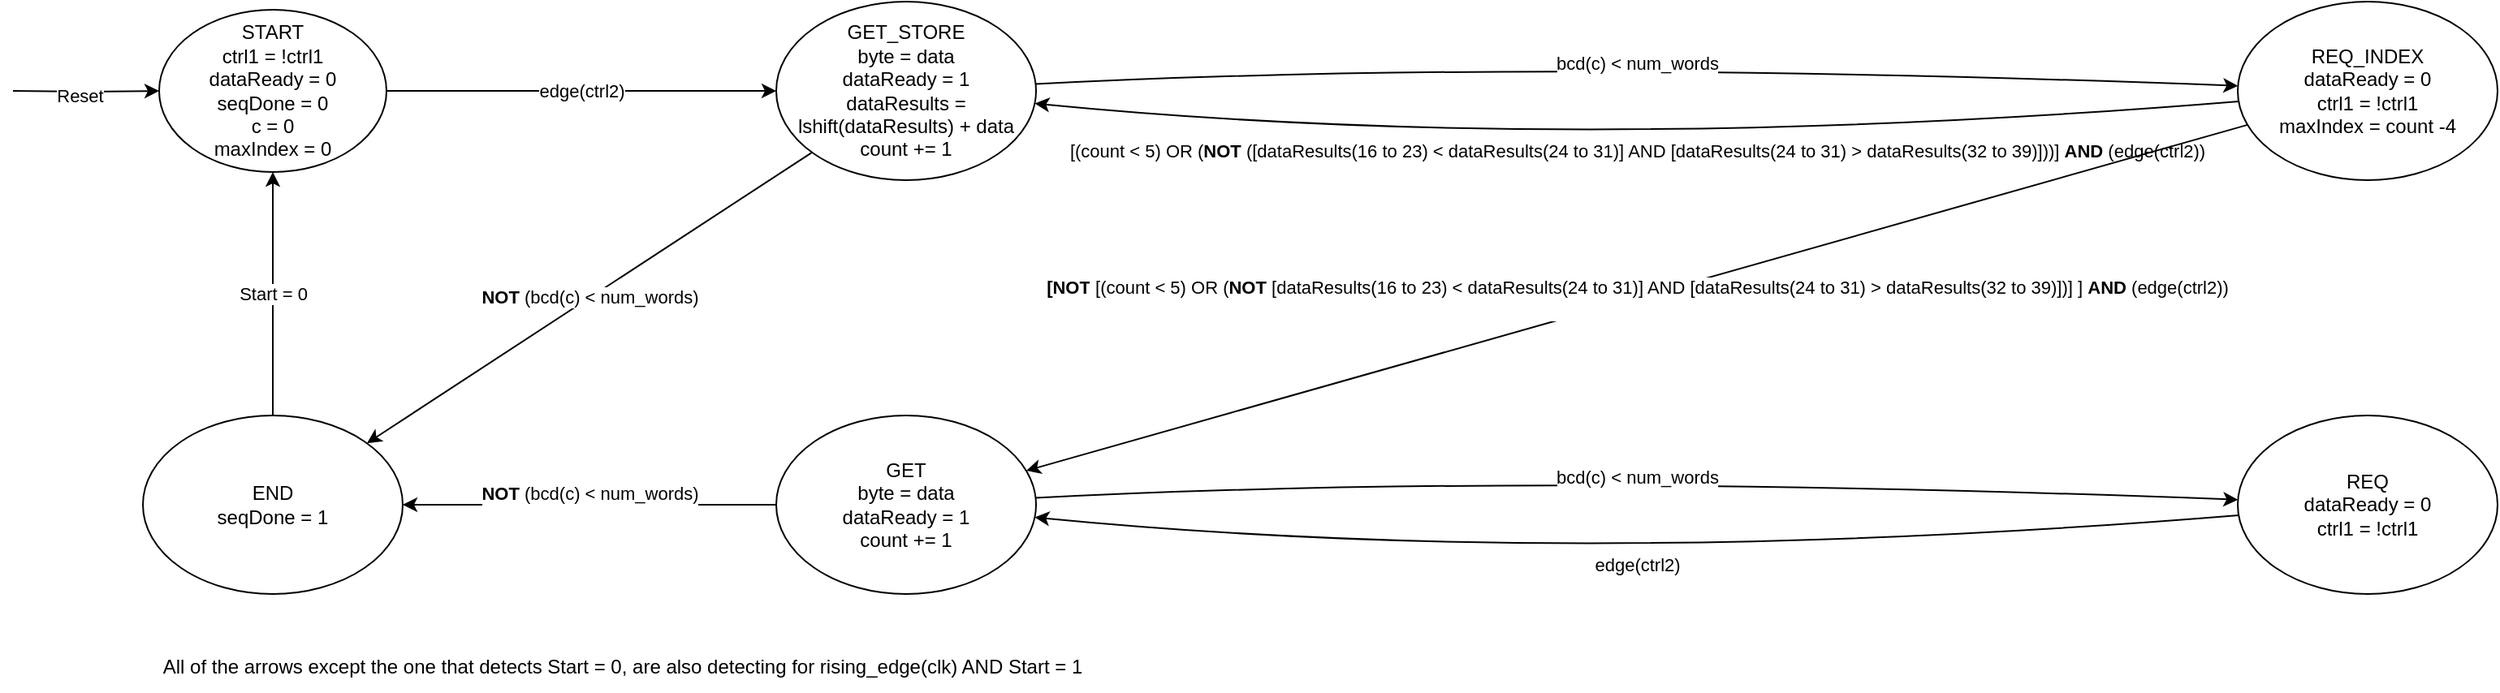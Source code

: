 <mxfile version="24.0.2" type="github">
  <diagram name="Página-1" id="l5T4aWV5L8dxMFkuPw3D">
    <mxGraphModel dx="2278" dy="600" grid="1" gridSize="10" guides="1" tooltips="1" connect="1" arrows="1" fold="1" page="1" pageScale="1" pageWidth="827" pageHeight="1169" math="0" shadow="0">
      <root>
        <mxCell id="0" />
        <mxCell id="1" parent="0" />
        <mxCell id="ZDU6QqQeXDvGQcobXWxP-3" value="edge(ctrl2)" style="edgeStyle=orthogonalEdgeStyle;rounded=0;orthogonalLoop=1;jettySize=auto;html=1;" parent="1" source="ZDU6QqQeXDvGQcobXWxP-1" target="ZDU6QqQeXDvGQcobXWxP-2" edge="1">
          <mxGeometry relative="1" as="geometry" />
        </mxCell>
        <mxCell id="ZDU6QqQeXDvGQcobXWxP-1" value="START&lt;div&gt;ctrl1 = !ctrl1&lt;/div&gt;&lt;div&gt;dataReady = 0&lt;/div&gt;&lt;div&gt;seqDone = 0&lt;/div&gt;&lt;div&gt;c = 0&lt;/div&gt;&lt;div&gt;maxIndex = 0&lt;/div&gt;" style="ellipse;whiteSpace=wrap;html=1;" parent="1" vertex="1">
          <mxGeometry x="-430" y="20" width="140" height="100" as="geometry" />
        </mxCell>
        <mxCell id="ZDU6QqQeXDvGQcobXWxP-2" value="&lt;div&gt;GET_STORE&lt;/div&gt;&lt;div&gt;byte = data&lt;/div&gt;&lt;div&gt;dataReady = 1&lt;/div&gt;&lt;div&gt;dataResults = lshift(dataResults) + data&lt;/div&gt;&lt;div&gt;count += 1&lt;/div&gt;" style="ellipse;whiteSpace=wrap;html=1;" parent="1" vertex="1">
          <mxGeometry x="-50" y="15" width="160" height="110" as="geometry" />
        </mxCell>
        <mxCell id="ZDU6QqQeXDvGQcobXWxP-4" value="&lt;div&gt;REQ_INDEX&lt;/div&gt;&lt;div&gt;dataReady = 0&lt;/div&gt;&lt;div&gt;ctrl1 = !ctrl1&lt;/div&gt;&lt;div&gt;maxIndex = count -4&lt;/div&gt;" style="ellipse;whiteSpace=wrap;html=1;" parent="1" vertex="1">
          <mxGeometry x="850" y="15" width="160" height="110" as="geometry" />
        </mxCell>
        <mxCell id="ZDU6QqQeXDvGQcobXWxP-6" value="[(count &amp;lt; 5) OR (&lt;b&gt;NOT&lt;/b&gt;&amp;nbsp;([dataResults(16 to 23) &amp;lt; dataResults(24 to 31)] AND [dataResults(24 to 31) &amp;gt; dataResults(32 to 39)]))]&amp;nbsp;&lt;b&gt;AND &lt;/b&gt;(edge(ctrl2))" style="curved=1;endArrow=classic;html=1;rounded=0;" parent="1" source="ZDU6QqQeXDvGQcobXWxP-4" target="ZDU6QqQeXDvGQcobXWxP-2" edge="1">
          <mxGeometry width="50" height="50" relative="1" as="geometry">
            <mxPoint x="390" y="410" as="sourcePoint" />
            <mxPoint x="440" y="360" as="targetPoint" />
            <Array as="points">
              <mxPoint x="440" y="110" />
            </Array>
          </mxGeometry>
        </mxCell>
        <mxCell id="ZDU6QqQeXDvGQcobXWxP-7" value="bcd(c) &lt; num_words" style="curved=1;endArrow=classic;html=1;rounded=0;" parent="1" source="ZDU6QqQeXDvGQcobXWxP-2" target="ZDU6QqQeXDvGQcobXWxP-4" edge="1">
          <mxGeometry width="50" height="50" relative="1" as="geometry">
            <mxPoint x="651" y="25" as="sourcePoint" />
            <mxPoint x="90" y="20" as="targetPoint" />
            <Array as="points">
              <mxPoint x="410" y="50" />
            </Array>
          </mxGeometry>
        </mxCell>
        <mxCell id="ZDU6QqQeXDvGQcobXWxP-19" value="&#xa;&lt;span style=&quot;color: rgb(0, 0, 0); font-family: Helvetica; font-size: 11px; font-style: normal; font-variant-ligatures: normal; font-variant-caps: normal; font-weight: 700; letter-spacing: normal; orphans: 2; text-align: center; text-indent: 0px; text-transform: none; widows: 2; word-spacing: 0px; -webkit-text-stroke-width: 0px; white-space: nowrap; background-color: rgb(255, 255, 255); text-decoration-thickness: initial; text-decoration-style: initial; text-decoration-color: initial; display: inline !important; float: none;&quot;&gt;NOT&lt;span&gt;&amp;nbsp;&lt;/span&gt;&lt;/span&gt;&lt;span style=&quot;color: rgb(0, 0, 0); font-family: Helvetica; font-size: 11px; font-style: normal; font-variant-ligatures: normal; font-variant-caps: normal; letter-spacing: normal; orphans: 2; text-align: center; text-indent: 0px; text-transform: none; widows: 2; word-spacing: 0px; -webkit-text-stroke-width: 0px; white-space: nowrap; text-decoration-thickness: initial; text-decoration-style: initial; text-decoration-color: initial; font-weight: normal;&quot;&gt;(&lt;/span&gt;&lt;span style=&quot;color: rgb(0, 0, 0); font-family: Helvetica; font-size: 11px; font-style: normal; font-variant-ligatures: normal; font-variant-caps: normal; letter-spacing: normal; orphans: 2; text-align: center; text-indent: 0px; text-transform: none; widows: 2; word-spacing: 0px; -webkit-text-stroke-width: 0px; white-space: nowrap; text-decoration-thickness: initial; text-decoration-style: initial; text-decoration-color: initial; font-weight: 400;&quot;&gt;bcd(c) &amp;lt; num_words)&lt;/span&gt;&#xa;&#xa;" style="edgeStyle=orthogonalEdgeStyle;rounded=0;orthogonalLoop=1;jettySize=auto;html=1;" parent="1" source="ZDU6QqQeXDvGQcobXWxP-12" target="ZDU6QqQeXDvGQcobXWxP-18" edge="1">
          <mxGeometry relative="1" as="geometry" />
        </mxCell>
        <mxCell id="ZDU6QqQeXDvGQcobXWxP-12" value="&lt;div&gt;GET&lt;/div&gt;&lt;div&gt;byte = data&lt;/div&gt;&lt;div&gt;dataReady = 1&lt;/div&gt;&lt;div&gt;count += 1&lt;/div&gt;" style="ellipse;whiteSpace=wrap;html=1;" parent="1" vertex="1">
          <mxGeometry x="-50" y="270" width="160" height="110" as="geometry" />
        </mxCell>
        <mxCell id="ZDU6QqQeXDvGQcobXWxP-13" value="&lt;div&gt;REQ&lt;/div&gt;&lt;div&gt;dataReady = 0&lt;/div&gt;&lt;div&gt;ctrl1 = !ctrl1&lt;/div&gt;" style="ellipse;whiteSpace=wrap;html=1;" parent="1" vertex="1">
          <mxGeometry x="850" y="270" width="160" height="110" as="geometry" />
        </mxCell>
        <mxCell id="ZDU6QqQeXDvGQcobXWxP-14" value="edge(ctrl2)" style="curved=1;endArrow=classic;html=1;rounded=0;" parent="1" source="ZDU6QqQeXDvGQcobXWxP-13" target="ZDU6QqQeXDvGQcobXWxP-12" edge="1">
          <mxGeometry width="50" height="50" relative="1" as="geometry">
            <mxPoint x="390" y="665" as="sourcePoint" />
            <mxPoint x="440" y="615" as="targetPoint" />
            <Array as="points">
              <mxPoint x="440" y="365" />
            </Array>
          </mxGeometry>
        </mxCell>
        <mxCell id="ZDU6QqQeXDvGQcobXWxP-15" value="bcd(c) &lt; num_words" style="curved=1;endArrow=classic;html=1;rounded=0;" parent="1" source="ZDU6QqQeXDvGQcobXWxP-12" target="ZDU6QqQeXDvGQcobXWxP-13" edge="1">
          <mxGeometry width="50" height="50" relative="1" as="geometry">
            <mxPoint x="651" y="280" as="sourcePoint" />
            <mxPoint x="90" y="275" as="targetPoint" />
            <Array as="points">
              <mxPoint x="410" y="305" />
            </Array>
          </mxGeometry>
        </mxCell>
        <mxCell id="ZDU6QqQeXDvGQcobXWxP-17" value="&lt;span style=&quot;color: rgb(0, 0, 0); font-family: Helvetica; font-size: 11px; font-style: normal; font-variant-ligatures: normal; font-variant-caps: normal; letter-spacing: normal; orphans: 2; text-align: center; text-indent: 0px; text-transform: none; widows: 2; word-spacing: 0px; -webkit-text-stroke-width: 0px; white-space: nowrap; background-color: rgb(255, 255, 255); text-decoration-thickness: initial; text-decoration-style: initial; text-decoration-color: initial; float: none; display: inline !important;&quot;&gt;&lt;b&gt;[NOT&lt;/b&gt;&lt;/span&gt;&lt;span style=&quot;color: rgb(0, 0, 0); font-family: Helvetica; font-size: 11px; font-style: normal; font-variant-ligatures: normal; font-variant-caps: normal; font-weight: 400; letter-spacing: normal; orphans: 2; text-align: center; text-indent: 0px; text-transform: none; widows: 2; word-spacing: 0px; -webkit-text-stroke-width: 0px; white-space: nowrap; background-color: rgb(255, 255, 255); text-decoration-thickness: initial; text-decoration-style: initial; text-decoration-color: initial; display: inline !important; float: none;&quot;&gt; [(count &amp;lt; 5) OR (&lt;/span&gt;&lt;span style=&quot;color: rgb(0, 0, 0); font-family: Helvetica; font-size: 11px; font-style: normal; font-variant-ligatures: normal; font-variant-caps: normal; letter-spacing: normal; orphans: 2; text-align: center; text-indent: 0px; text-transform: none; widows: 2; word-spacing: 0px; -webkit-text-stroke-width: 0px; white-space: nowrap; background-color: rgb(255, 255, 255); text-decoration-thickness: initial; text-decoration-style: initial; text-decoration-color: initial; float: none; display: inline !important;&quot;&gt;&lt;b&gt;NOT&lt;/b&gt;&lt;/span&gt;&lt;span style=&quot;color: rgb(0, 0, 0); font-family: Helvetica; font-size: 11px; font-style: normal; font-variant-ligatures: normal; font-variant-caps: normal; font-weight: 400; letter-spacing: normal; orphans: 2; text-align: center; text-indent: 0px; text-transform: none; widows: 2; word-spacing: 0px; -webkit-text-stroke-width: 0px; white-space: nowrap; background-color: rgb(255, 255, 255); text-decoration-thickness: initial; text-decoration-style: initial; text-decoration-color: initial; display: inline !important; float: none;&quot;&gt; [dataResults(16 to 23) &amp;lt; dataResults(24 to 31)] AND [dataResults(24 to 31) &amp;gt; dataResults(32 to 39)])]&amp;nbsp;&lt;/span&gt;]&amp;nbsp;&lt;b&gt;AND&amp;nbsp;&lt;/b&gt;(edge(ctrl2))&lt;div&gt;&lt;br&gt;&lt;/div&gt;" style="endArrow=classic;html=1;rounded=0;" parent="1" source="ZDU6QqQeXDvGQcobXWxP-4" target="ZDU6QqQeXDvGQcobXWxP-12" edge="1">
          <mxGeometry width="50" height="50" relative="1" as="geometry">
            <mxPoint x="390" y="380" as="sourcePoint" />
            <mxPoint x="440" y="330" as="targetPoint" />
          </mxGeometry>
        </mxCell>
        <mxCell id="AZxFvNKNSdseXC_DUsNG-1" style="edgeStyle=orthogonalEdgeStyle;rounded=0;orthogonalLoop=1;jettySize=auto;html=1;entryX=0;entryY=0.5;entryDx=0;entryDy=0;" edge="1" parent="1" target="ZDU6QqQeXDvGQcobXWxP-1">
          <mxGeometry relative="1" as="geometry">
            <mxPoint x="-520" y="70" as="sourcePoint" />
          </mxGeometry>
        </mxCell>
        <mxCell id="AZxFvNKNSdseXC_DUsNG-2" value="Reset" style="edgeLabel;html=1;align=center;verticalAlign=middle;resizable=0;points=[];" vertex="1" connectable="0" parent="AZxFvNKNSdseXC_DUsNG-1">
          <mxGeometry x="-0.089" y="-2" relative="1" as="geometry">
            <mxPoint as="offset" />
          </mxGeometry>
        </mxCell>
        <mxCell id="ZDU6QqQeXDvGQcobXWxP-18" value="&lt;div&gt;END&lt;/div&gt;&lt;div&gt;seqDone = 1&lt;/div&gt;" style="ellipse;whiteSpace=wrap;html=1;" parent="1" vertex="1">
          <mxGeometry x="-440" y="270" width="160" height="110" as="geometry" />
        </mxCell>
        <mxCell id="ZDU6QqQeXDvGQcobXWxP-20" value="Start = 0" style="endArrow=classic;html=1;rounded=0;" parent="1" source="ZDU6QqQeXDvGQcobXWxP-18" target="ZDU6QqQeXDvGQcobXWxP-1" edge="1">
          <mxGeometry width="50" height="50" relative="1" as="geometry">
            <mxPoint x="390" y="380" as="sourcePoint" />
            <mxPoint x="440" y="330" as="targetPoint" />
          </mxGeometry>
        </mxCell>
        <mxCell id="ZDU6QqQeXDvGQcobXWxP-21" value="NOT &lt;span style=&quot;font-weight: normal;&quot;&gt;(&lt;/span&gt;&lt;span style=&quot;font-weight: 400;&quot;&gt;bcd(c) &amp;lt; num_words)&lt;/span&gt;" style="endArrow=classic;html=1;rounded=0;fontStyle=1" parent="1" source="ZDU6QqQeXDvGQcobXWxP-2" target="ZDU6QqQeXDvGQcobXWxP-18" edge="1">
          <mxGeometry width="50" height="50" relative="1" as="geometry">
            <mxPoint x="390" y="380" as="sourcePoint" />
            <mxPoint x="440" y="330" as="targetPoint" />
          </mxGeometry>
        </mxCell>
        <mxCell id="AZxFvNKNSdseXC_DUsNG-3" value="All of the arrows except the one that detects Start = 0, are also detecting for rising_edge(clk) AND Start = 1" style="text;html=1;align=center;verticalAlign=middle;resizable=0;points=[];autosize=1;strokeColor=none;fillColor=none;" vertex="1" parent="1">
          <mxGeometry x="-440" y="410" width="590" height="30" as="geometry" />
        </mxCell>
      </root>
    </mxGraphModel>
  </diagram>
</mxfile>
